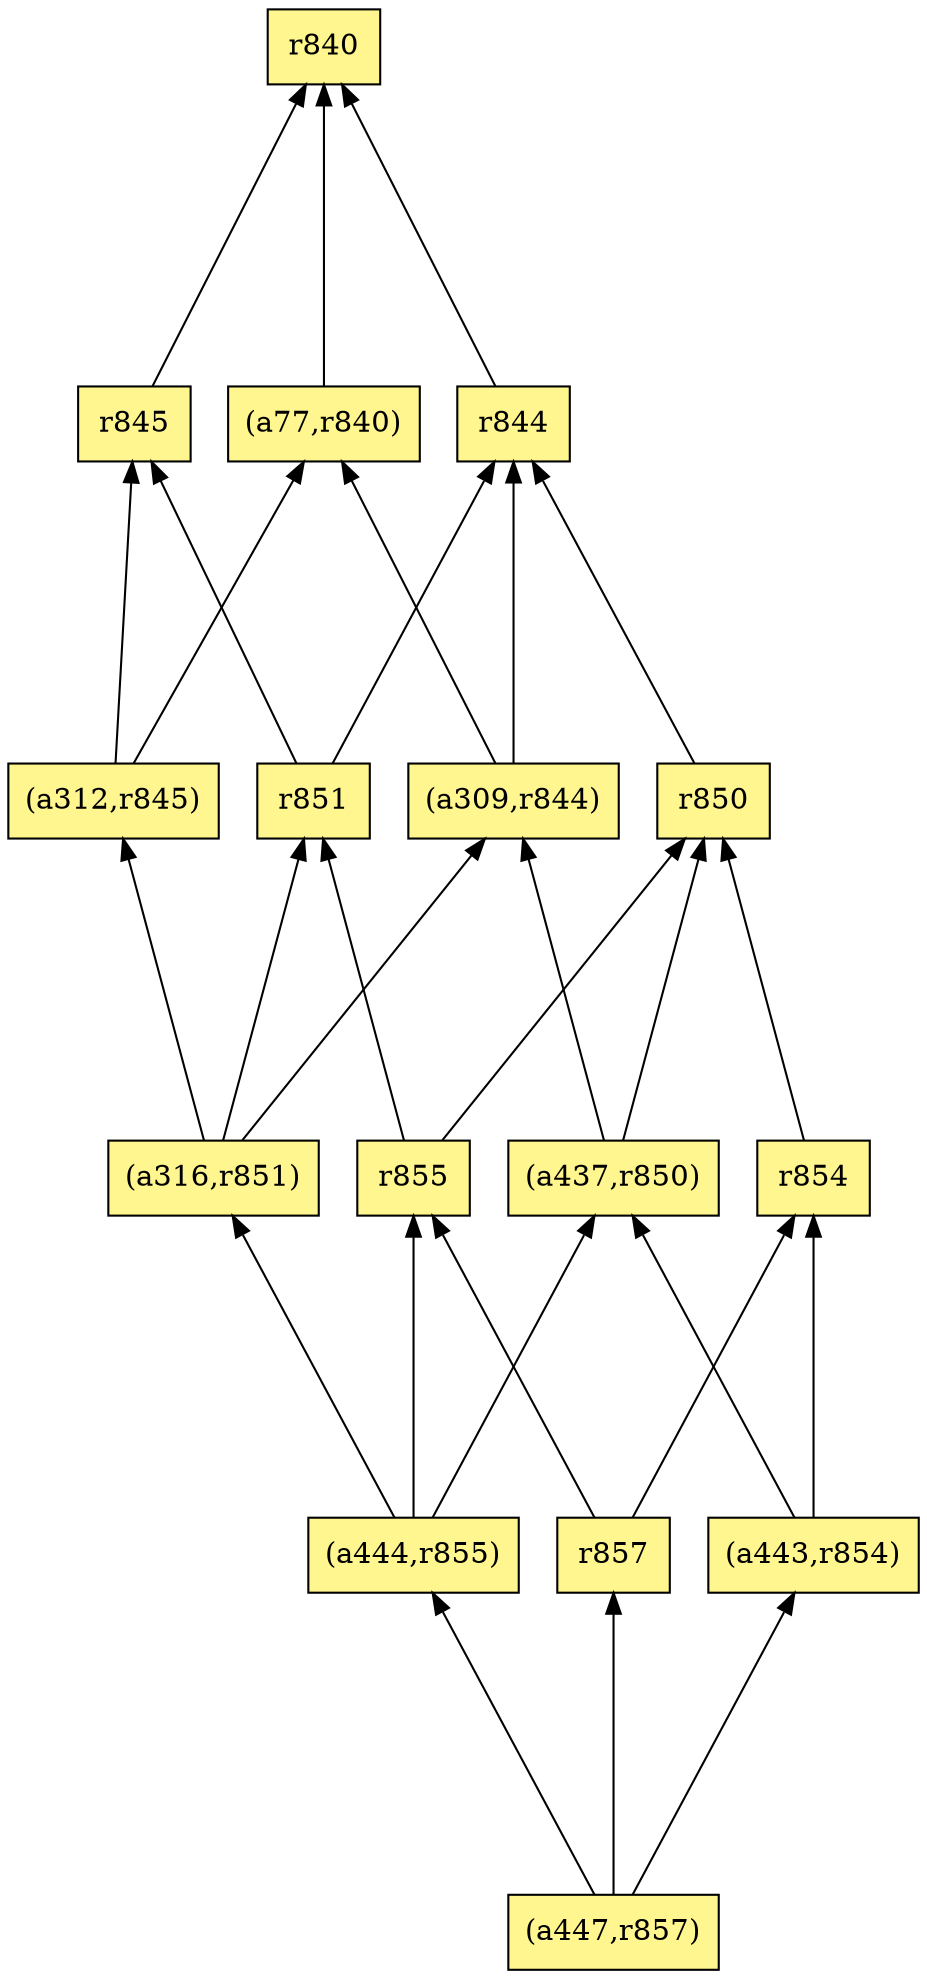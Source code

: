 digraph G {
rankdir=BT;ranksep="2.0";
"r854" [shape=record,fillcolor=khaki1,style=filled,label="{r854}"];
"r850" [shape=record,fillcolor=khaki1,style=filled,label="{r850}"];
"(a316,r851)" [shape=record,fillcolor=khaki1,style=filled,label="{(a316,r851)}"];
"r855" [shape=record,fillcolor=khaki1,style=filled,label="{r855}"];
"(a443,r854)" [shape=record,fillcolor=khaki1,style=filled,label="{(a443,r854)}"];
"(a437,r850)" [shape=record,fillcolor=khaki1,style=filled,label="{(a437,r850)}"];
"r851" [shape=record,fillcolor=khaki1,style=filled,label="{r851}"];
"(a444,r855)" [shape=record,fillcolor=khaki1,style=filled,label="{(a444,r855)}"];
"r857" [shape=record,fillcolor=khaki1,style=filled,label="{r857}"];
"r845" [shape=record,fillcolor=khaki1,style=filled,label="{r845}"];
"(a447,r857)" [shape=record,fillcolor=khaki1,style=filled,label="{(a447,r857)}"];
"r844" [shape=record,fillcolor=khaki1,style=filled,label="{r844}"];
"r840" [shape=record,fillcolor=khaki1,style=filled,label="{r840}"];
"(a77,r840)" [shape=record,fillcolor=khaki1,style=filled,label="{(a77,r840)}"];
"(a312,r845)" [shape=record,fillcolor=khaki1,style=filled,label="{(a312,r845)}"];
"(a309,r844)" [shape=record,fillcolor=khaki1,style=filled,label="{(a309,r844)}"];
"r854" -> "r850"
"r850" -> "r844"
"(a316,r851)" -> "r851"
"(a316,r851)" -> "(a312,r845)"
"(a316,r851)" -> "(a309,r844)"
"r855" -> "r850"
"r855" -> "r851"
"(a443,r854)" -> "r854"
"(a443,r854)" -> "(a437,r850)"
"(a437,r850)" -> "r850"
"(a437,r850)" -> "(a309,r844)"
"r851" -> "r845"
"r851" -> "r844"
"(a444,r855)" -> "(a316,r851)"
"(a444,r855)" -> "r855"
"(a444,r855)" -> "(a437,r850)"
"r857" -> "r854"
"r857" -> "r855"
"r845" -> "r840"
"(a447,r857)" -> "(a444,r855)"
"(a447,r857)" -> "(a443,r854)"
"(a447,r857)" -> "r857"
"r844" -> "r840"
"(a77,r840)" -> "r840"
"(a312,r845)" -> "r845"
"(a312,r845)" -> "(a77,r840)"
"(a309,r844)" -> "(a77,r840)"
"(a309,r844)" -> "r844"
}